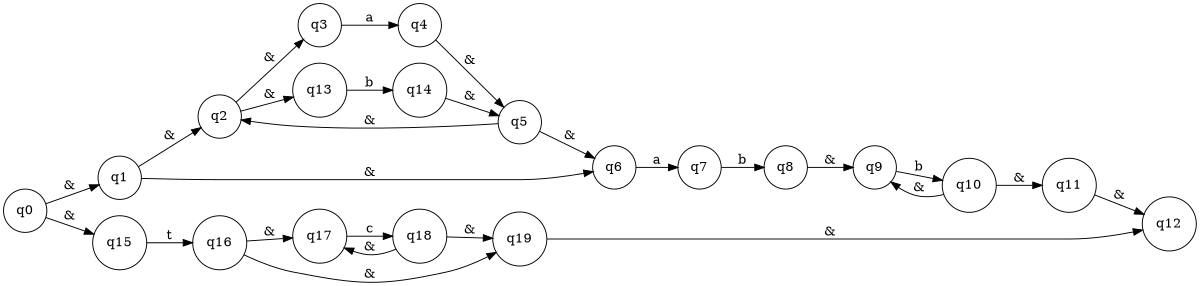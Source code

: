 digraph G {
	rankdir=LR size="8,5"
	node [shape=doublecircle]
	node [shape=circle]
	q0
	q1
	q2
	q3
	q4
	q5
	q6
	q7
	q8
	q9
	q10
	q11
	q12
	q13
	q14
	q15
	q16
	q17
	q18
	q19
	q0 -> q1 [label="&"]
	q0 -> q15 [label="&"]
	q1 -> q2 [label="&"]
	q1 -> q6 [label="&"]
	q2 -> q3 [label="&"]
	q2 -> q13 [label="&"]
	q3 -> q4 [label=a]
	q4 -> q5 [label="&"]
	q5 -> q2 [label="&"]
	q5 -> q6 [label="&"]
	q6 -> q7 [label=a]
	q7 -> q8 [label=b]
	q8 -> q9 [label="&"]
	q9 -> q10 [label=b]
	q10 -> q9 [label="&"]
	q10 -> q11 [label="&"]
	q11 -> q12 [label="&"]
	q13 -> q14 [label=b]
	q14 -> q5 [label="&"]
	q15 -> q16 [label=t]
	q16 -> q17 [label="&"]
	q16 -> q19 [label="&"]
	q17 -> q18 [label=c]
	q18 -> q17 [label="&"]
	q18 -> q19 [label="&"]
	q19 -> q12 [label="&"]
}
